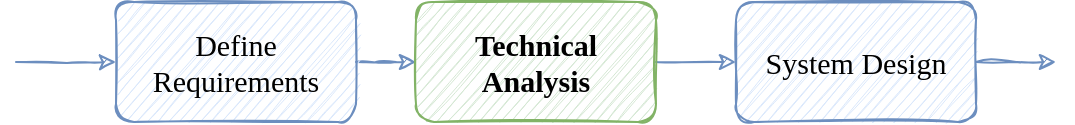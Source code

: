 <mxfile version="16.0.2" type="device"><diagram id="Maf6bZPGpfqesW9AbOBa" name="Page-1"><mxGraphModel dx="946" dy="602" grid="1" gridSize="10" guides="1" tooltips="1" connect="1" arrows="1" fold="1" page="1" pageScale="1" pageWidth="1169" pageHeight="1654" math="0" shadow="0"><root><mxCell id="0"/><mxCell id="1" parent="0"/><mxCell id="3uR9pbY4o4pt5-nattua-3" value="" style="edgeStyle=orthogonalEdgeStyle;rounded=0;orthogonalLoop=1;jettySize=auto;html=1;fillColor=#dae8fc;strokeColor=#6c8ebf;fontFamily=Kalam;fontSize=15;sketch=1;" parent="1" target="3uR9pbY4o4pt5-nattua-2" edge="1"><mxGeometry relative="1" as="geometry"><mxPoint x="290" y="280" as="sourcePoint"/></mxGeometry></mxCell><mxCell id="3uR9pbY4o4pt5-nattua-5" value="" style="edgeStyle=orthogonalEdgeStyle;rounded=0;orthogonalLoop=1;jettySize=auto;html=1;fillColor=#dae8fc;strokeColor=#6c8ebf;fontFamily=Kalam;fontSize=15;sketch=1;" parent="1" source="3uR9pbY4o4pt5-nattua-2" target="3uR9pbY4o4pt5-nattua-4" edge="1"><mxGeometry relative="1" as="geometry"/></mxCell><mxCell id="3uR9pbY4o4pt5-nattua-2" value="Define Requirements" style="rounded=1;whiteSpace=wrap;html=1;fillColor=#dae8fc;strokeColor=#6c8ebf;fontFamily=Kalam;fontSize=15;sketch=1;" parent="1" vertex="1"><mxGeometry x="340" y="250" width="120" height="60" as="geometry"/></mxCell><mxCell id="3uR9pbY4o4pt5-nattua-7" value="" style="edgeStyle=orthogonalEdgeStyle;rounded=0;orthogonalLoop=1;jettySize=auto;html=1;fillColor=#dae8fc;strokeColor=#6c8ebf;fontFamily=Kalam;fontSize=15;sketch=1;" parent="1" source="3uR9pbY4o4pt5-nattua-4" target="3uR9pbY4o4pt5-nattua-6" edge="1"><mxGeometry relative="1" as="geometry"/></mxCell><mxCell id="3uR9pbY4o4pt5-nattua-4" value="Technical Analysis" style="rounded=1;whiteSpace=wrap;html=1;fillColor=#d5e8d4;strokeColor=#82b366;fontFamily=Kalam;fontSize=15;sketch=1;fontStyle=1" parent="1" vertex="1"><mxGeometry x="490" y="250" width="120" height="60" as="geometry"/></mxCell><mxCell id="3uR9pbY4o4pt5-nattua-9" value="" style="edgeStyle=orthogonalEdgeStyle;rounded=0;orthogonalLoop=1;jettySize=auto;html=1;fillColor=#dae8fc;strokeColor=#6c8ebf;fontFamily=Kalam;fontSize=15;sketch=1;" parent="1" source="3uR9pbY4o4pt5-nattua-6" edge="1"><mxGeometry relative="1" as="geometry"><mxPoint x="810" y="280" as="targetPoint"/></mxGeometry></mxCell><mxCell id="3uR9pbY4o4pt5-nattua-6" value="System Design" style="rounded=1;whiteSpace=wrap;html=1;fillColor=#dae8fc;strokeColor=#6c8ebf;fontFamily=Kalam;fontSize=15;sketch=1;" parent="1" vertex="1"><mxGeometry x="650" y="250" width="120" height="60" as="geometry"/></mxCell></root></mxGraphModel></diagram></mxfile>